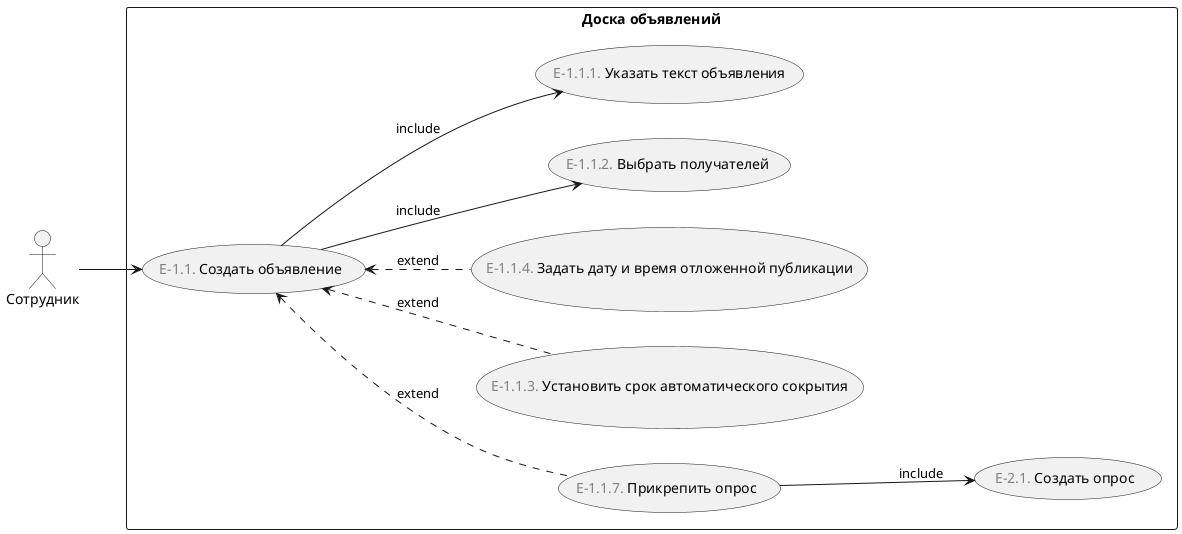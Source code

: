 ﻿@startuml
'https://plantuml.com/use-case-diagram

left to right direction

:Сотрудник: as employee

rectangle "Доска объявлений" {
    (<font color="gray">E-1.1.</font> Создать объявление) as create_announcement
    (<font color="gray">E-1.1.7.</font> Прикрепить опрос) as add_survey

    employee --> create_announcement
     
    create_announcement <.. add_survey : extend
    create_announcement <.. (<font color="gray">E-1.1.3.</font> Установить срок автоматического сокрытия) : extend
    create_announcement <.. (<font color="gray">E-1.1.4.</font> Задать дату и время отложенной публикации) : extend
    create_announcement --> (<font color="gray">E-1.1.2.</font> Выбрать получателей) : include
    create_announcement --> (<font color="gray">E-1.1.1.</font> Указать текст объявления) : include
    
    add_survey --> (<font color="gray">E-2.1.</font> Создать опрос) : include
}
@enduml
